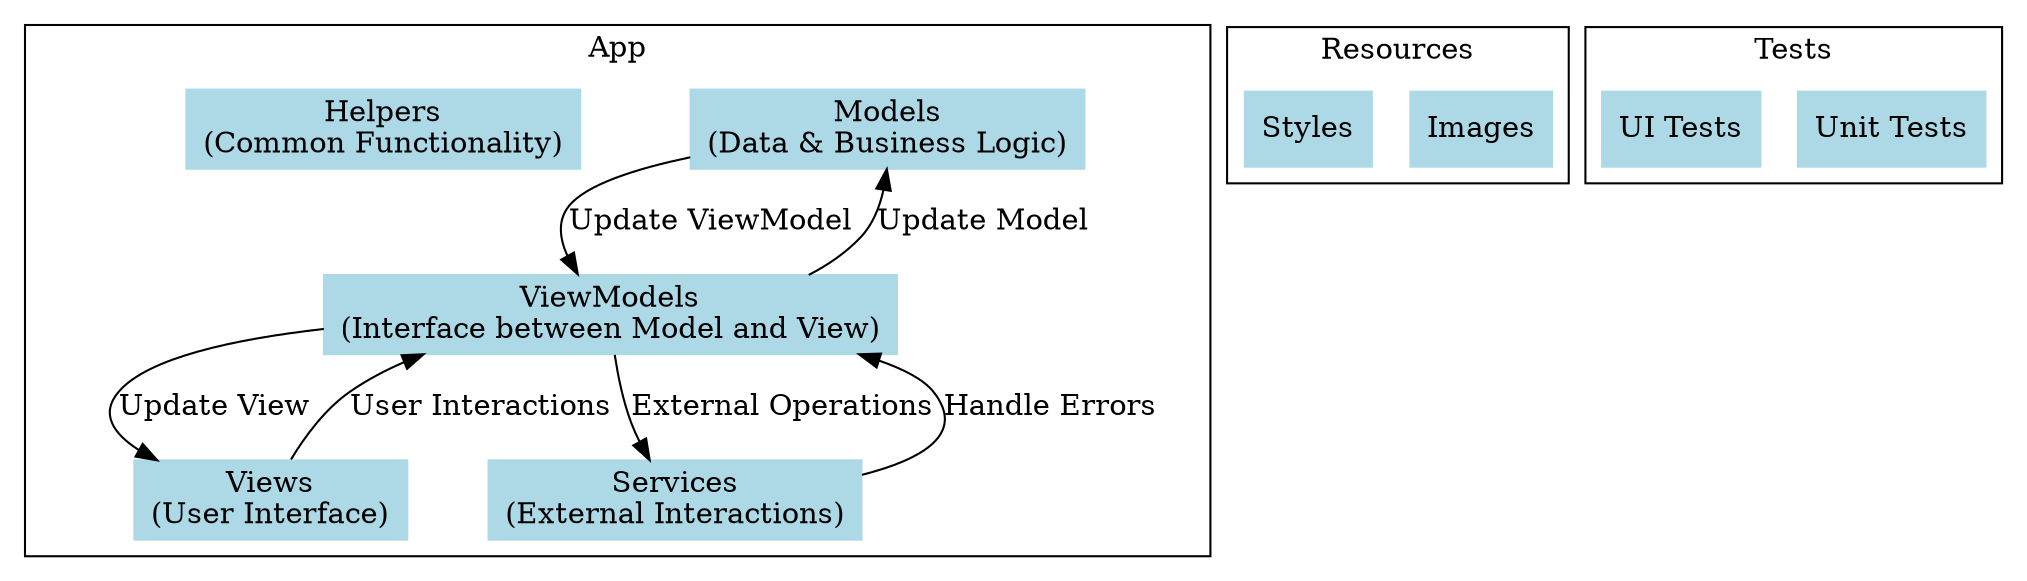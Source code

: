 digraph G {
  rankdir=TB;
  node [shape=box, style=filled, color=lightblue];
  
  subgraph cluster_0 {
    label="App";
    Models [label="Models\n(Data & Business Logic)"];
    Views [label="Views\n(User Interface)"];
    ViewModels [label="ViewModels\n(Interface between Model and View)"];
    Services [label="Services\n(External Interactions)"];
    Helpers [label="Helpers\n(Common Functionality)"];
  }

  subgraph cluster_1 {
    label="Resources";
    Images [label="Images"];
    Styles [label="Styles"];
  }

  subgraph cluster_2 {
    label="Tests";
    UnitTests [label="Unit Tests"];
    UITests [label="UI Tests"];
  }

  Views -> ViewModels [label="User Interactions"];
  ViewModels -> Models [label="Update Model"];
  Models -> ViewModels [label="Update ViewModel"];
  ViewModels -> Views [label="Update View"];
  ViewModels -> Services [label="External Operations"];
  Services -> ViewModels [label="Handle Errors"];
}